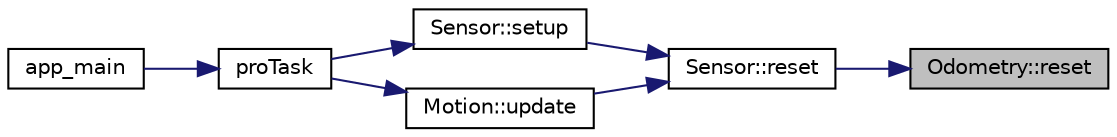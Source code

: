 digraph "Odometry::reset"
{
 // LATEX_PDF_SIZE
  edge [fontname="Helvetica",fontsize="10",labelfontname="Helvetica",labelfontsize="10"];
  node [fontname="Helvetica",fontsize="10",shape=record];
  rankdir="RL";
  Node1 [label="Odometry::reset",height=0.2,width=0.4,color="black", fillcolor="grey75", style="filled", fontcolor="black",tooltip="リセット"];
  Node1 -> Node2 [dir="back",color="midnightblue",fontsize="10",style="solid",fontname="Helvetica"];
  Node2 [label="Sensor::reset",height=0.2,width=0.4,color="black", fillcolor="white", style="filled",URL="$classSensor.html#a1a1496eff19b794e926ad714727866b5",tooltip=" "];
  Node2 -> Node3 [dir="back",color="midnightblue",fontsize="10",style="solid",fontname="Helvetica"];
  Node3 [label="Sensor::setup",height=0.2,width=0.4,color="black", fillcolor="white", style="filled",URL="$classSensor.html#afbfea94b9f0bf7722e9bfd38ef5ccf0b",tooltip=" "];
  Node3 -> Node4 [dir="back",color="midnightblue",fontsize="10",style="solid",fontname="Helvetica"];
  Node4 [label="proTask",height=0.2,width=0.4,color="black", fillcolor="white", style="filled",URL="$main_8cc.html#aa9663831480a5b0a46022a59829154a7",tooltip=" "];
  Node4 -> Node5 [dir="back",color="midnightblue",fontsize="10",style="solid",fontname="Helvetica"];
  Node5 [label="app_main",height=0.2,width=0.4,color="black", fillcolor="white", style="filled",URL="$main_8cc.html#a630544a7f0a2cc40d8a7fefab7e2fe70",tooltip=" "];
  Node2 -> Node6 [dir="back",color="midnightblue",fontsize="10",style="solid",fontname="Helvetica"];
  Node6 [label="Motion::update",height=0.2,width=0.4,color="black", fillcolor="white", style="filled",URL="$classMotion.html#a01805ce60c0e4c9aae97979dd884b59c",tooltip=" "];
  Node6 -> Node4 [dir="back",color="midnightblue",fontsize="10",style="solid",fontname="Helvetica"];
}
